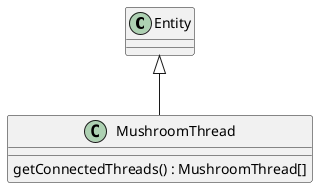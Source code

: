 @startuml mushroomThread

Entity <|-- MushroomThread
class MushroomThread{
    getConnectedThreads() : MushroomThread[] 
}
@enduml